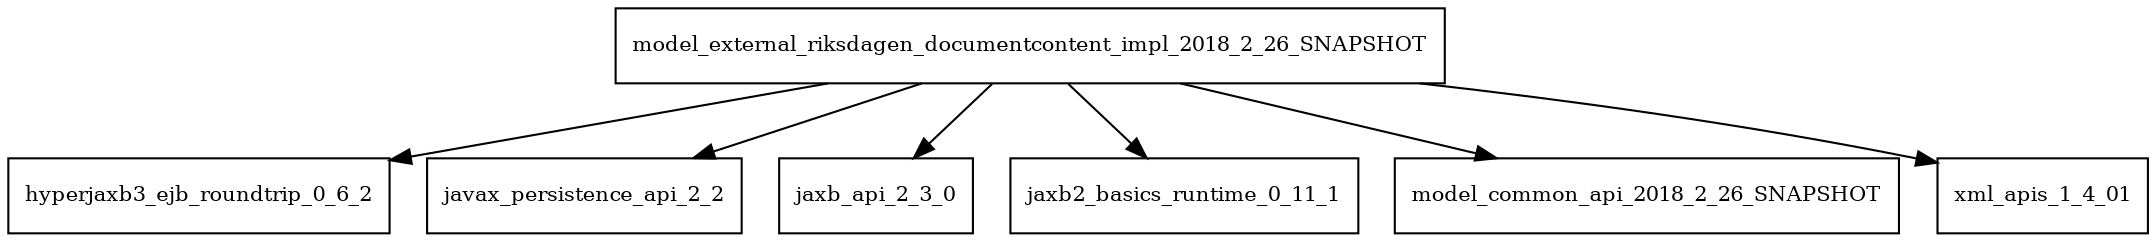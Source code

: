 digraph model_external_riksdagen_documentcontent_impl_2018_2_26_SNAPSHOT_dependencies {
  node [shape = box, fontsize=10.0];
  model_external_riksdagen_documentcontent_impl_2018_2_26_SNAPSHOT -> hyperjaxb3_ejb_roundtrip_0_6_2;
  model_external_riksdagen_documentcontent_impl_2018_2_26_SNAPSHOT -> javax_persistence_api_2_2;
  model_external_riksdagen_documentcontent_impl_2018_2_26_SNAPSHOT -> jaxb_api_2_3_0;
  model_external_riksdagen_documentcontent_impl_2018_2_26_SNAPSHOT -> jaxb2_basics_runtime_0_11_1;
  model_external_riksdagen_documentcontent_impl_2018_2_26_SNAPSHOT -> model_common_api_2018_2_26_SNAPSHOT;
  model_external_riksdagen_documentcontent_impl_2018_2_26_SNAPSHOT -> xml_apis_1_4_01;
}
